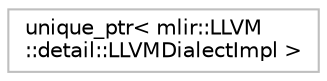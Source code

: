 digraph "Graphical Class Hierarchy"
{
  bgcolor="transparent";
  edge [fontname="Helvetica",fontsize="10",labelfontname="Helvetica",labelfontsize="10"];
  node [fontname="Helvetica",fontsize="10",shape=record];
  rankdir="LR";
  Node0 [label="unique_ptr\< mlir::LLVM\l::detail::LLVMDialectImpl \>",height=0.2,width=0.4,color="grey75"];
}
